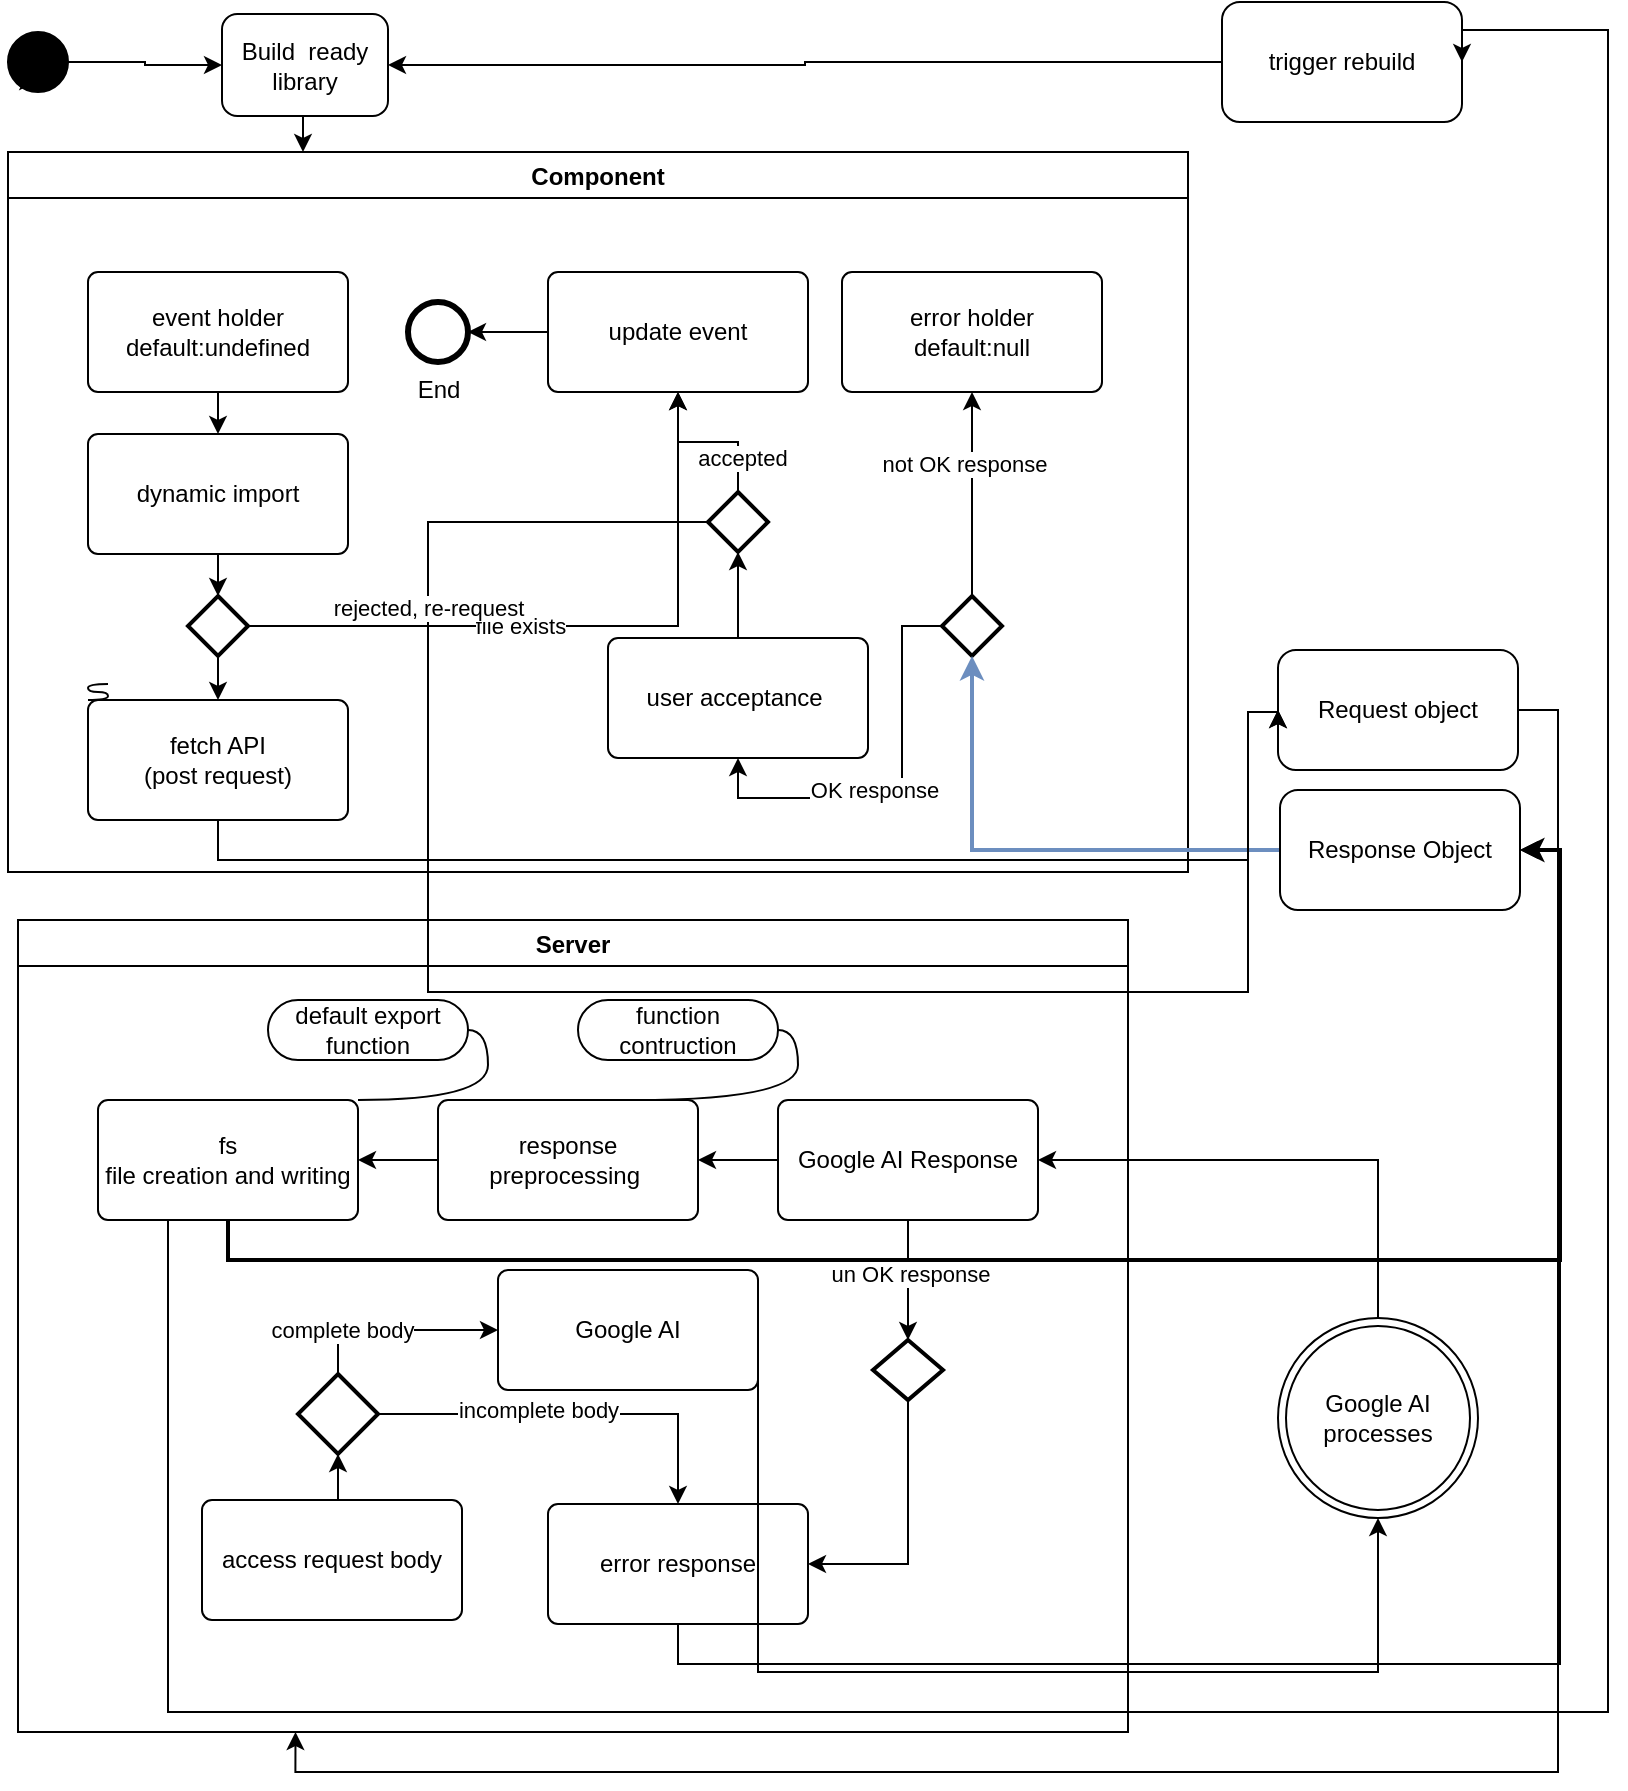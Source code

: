 <mxfile version="26.1.1">
  <diagram id="SsK5X6SGhUZKLY7UMta4" name="Page-1">
    <mxGraphModel dx="1222" dy="686" grid="1" gridSize="10" guides="1" tooltips="1" connect="1" arrows="1" fold="1" page="1" pageScale="1" pageWidth="1169" pageHeight="827" math="0" shadow="0">
      <root>
        <mxCell id="0" />
        <mxCell id="1" parent="0" />
        <mxCell id="4QrN3t5a6KuFMCz43YTg-101" style="edgeStyle=orthogonalEdgeStyle;rounded=0;orthogonalLoop=1;jettySize=auto;html=1;exitX=1;exitY=0.5;exitDx=0;exitDy=0;entryX=0;entryY=0.5;entryDx=0;entryDy=0;" parent="1" source="4QrN3t5a6KuFMCz43YTg-1" target="4QrN3t5a6KuFMCz43YTg-99" edge="1">
          <mxGeometry relative="1" as="geometry" />
        </mxCell>
        <mxCell id="4QrN3t5a6KuFMCz43YTg-1" value="" style="ellipse;fillColor=strokeColor;html=1;" parent="1" vertex="1">
          <mxGeometry x="160" y="130" width="30" height="30" as="geometry" />
        </mxCell>
        <mxCell id="4QrN3t5a6KuFMCz43YTg-8" value="Component" style="swimlane;" parent="1" vertex="1">
          <mxGeometry x="160" y="190" width="590" height="360" as="geometry">
            <mxRectangle x="160" y="180" width="90" height="30" as="alternateBounds" />
          </mxGeometry>
        </mxCell>
        <mxCell id="4QrN3t5a6KuFMCz43YTg-17" style="edgeStyle=orthogonalEdgeStyle;rounded=0;orthogonalLoop=1;jettySize=auto;html=1;exitX=0.5;exitY=1;exitDx=0;exitDy=0;entryX=0.5;entryY=0;entryDx=0;entryDy=0;" parent="4QrN3t5a6KuFMCz43YTg-8" source="4QrN3t5a6KuFMCz43YTg-15" target="4QrN3t5a6KuFMCz43YTg-16" edge="1">
          <mxGeometry relative="1" as="geometry" />
        </mxCell>
        <mxCell id="4QrN3t5a6KuFMCz43YTg-15" value="event holder&lt;br&gt;default:undefined" style="html=1;align=center;verticalAlign=middle;rounded=1;absoluteArcSize=1;arcSize=10;dashed=0;whiteSpace=wrap;" parent="4QrN3t5a6KuFMCz43YTg-8" vertex="1">
          <mxGeometry x="40" y="60" width="130" height="60" as="geometry" />
        </mxCell>
        <mxCell id="4QrN3t5a6KuFMCz43YTg-16" value="dynamic import" style="html=1;align=center;verticalAlign=middle;rounded=1;absoluteArcSize=1;arcSize=10;dashed=0;whiteSpace=wrap;" parent="4QrN3t5a6KuFMCz43YTg-8" vertex="1">
          <mxGeometry x="40" y="141" width="130" height="60" as="geometry" />
        </mxCell>
        <mxCell id="4QrN3t5a6KuFMCz43YTg-21" style="edgeStyle=orthogonalEdgeStyle;rounded=0;orthogonalLoop=1;jettySize=auto;html=1;exitX=1;exitY=0.5;exitDx=0;exitDy=0;exitPerimeter=0;entryX=0.5;entryY=1;entryDx=0;entryDy=0;" parent="4QrN3t5a6KuFMCz43YTg-8" source="4QrN3t5a6KuFMCz43YTg-18" target="4QrN3t5a6KuFMCz43YTg-20" edge="1">
          <mxGeometry relative="1" as="geometry" />
        </mxCell>
        <mxCell id="4QrN3t5a6KuFMCz43YTg-22" value="file exists" style="edgeLabel;html=1;align=center;verticalAlign=middle;resizable=0;points=[];" parent="4QrN3t5a6KuFMCz43YTg-21" vertex="1" connectable="0">
          <mxGeometry x="-0.181" relative="1" as="geometry">
            <mxPoint as="offset" />
          </mxGeometry>
        </mxCell>
        <mxCell id="4QrN3t5a6KuFMCz43YTg-25" style="edgeStyle=orthogonalEdgeStyle;rounded=0;orthogonalLoop=1;jettySize=auto;html=1;exitX=0.5;exitY=1;exitDx=0;exitDy=0;exitPerimeter=0;" parent="4QrN3t5a6KuFMCz43YTg-8" source="4QrN3t5a6KuFMCz43YTg-18" target="4QrN3t5a6KuFMCz43YTg-24" edge="1">
          <mxGeometry relative="1" as="geometry" />
        </mxCell>
        <mxCell id="4QrN3t5a6KuFMCz43YTg-18" value="" style="strokeWidth=2;html=1;shape=mxgraph.flowchart.decision;whiteSpace=wrap;" parent="4QrN3t5a6KuFMCz43YTg-8" vertex="1">
          <mxGeometry x="90" y="222" width="30" height="30" as="geometry" />
        </mxCell>
        <mxCell id="4QrN3t5a6KuFMCz43YTg-19" style="edgeStyle=orthogonalEdgeStyle;rounded=0;orthogonalLoop=1;jettySize=auto;html=1;exitX=0.5;exitY=1;exitDx=0;exitDy=0;entryX=0.5;entryY=0;entryDx=0;entryDy=0;entryPerimeter=0;" parent="4QrN3t5a6KuFMCz43YTg-8" source="4QrN3t5a6KuFMCz43YTg-16" target="4QrN3t5a6KuFMCz43YTg-18" edge="1">
          <mxGeometry relative="1" as="geometry" />
        </mxCell>
        <mxCell id="4QrN3t5a6KuFMCz43YTg-20" value="update event" style="html=1;align=center;verticalAlign=middle;rounded=1;absoluteArcSize=1;arcSize=10;dashed=0;whiteSpace=wrap;" parent="4QrN3t5a6KuFMCz43YTg-8" vertex="1">
          <mxGeometry x="270" y="60" width="130" height="60" as="geometry" />
        </mxCell>
        <mxCell id="4QrN3t5a6KuFMCz43YTg-24" value="fetch API&lt;br&gt;(post request)" style="html=1;align=center;verticalAlign=middle;rounded=1;absoluteArcSize=1;arcSize=10;dashed=0;whiteSpace=wrap;" parent="4QrN3t5a6KuFMCz43YTg-8" vertex="1">
          <mxGeometry x="40" y="274" width="130" height="60" as="geometry" />
        </mxCell>
        <mxCell id="4QrN3t5a6KuFMCz43YTg-40" style="edgeStyle=orthogonalEdgeStyle;rounded=0;orthogonalLoop=1;jettySize=auto;html=1;exitX=0.5;exitY=0;exitDx=0;exitDy=0;exitPerimeter=0;entryX=0.5;entryY=1;entryDx=0;entryDy=0;" parent="4QrN3t5a6KuFMCz43YTg-8" source="4QrN3t5a6KuFMCz43YTg-33" target="4QrN3t5a6KuFMCz43YTg-39" edge="1">
          <mxGeometry relative="1" as="geometry" />
        </mxCell>
        <mxCell id="4QrN3t5a6KuFMCz43YTg-41" value="not OK response" style="edgeLabel;html=1;align=center;verticalAlign=middle;resizable=0;points=[];" parent="4QrN3t5a6KuFMCz43YTg-40" vertex="1" connectable="0">
          <mxGeometry x="0.299" y="4" relative="1" as="geometry">
            <mxPoint as="offset" />
          </mxGeometry>
        </mxCell>
        <mxCell id="4QrN3t5a6KuFMCz43YTg-86" style="edgeStyle=orthogonalEdgeStyle;rounded=0;orthogonalLoop=1;jettySize=auto;html=1;exitX=0;exitY=0.5;exitDx=0;exitDy=0;exitPerimeter=0;entryX=0.5;entryY=1;entryDx=0;entryDy=0;" parent="4QrN3t5a6KuFMCz43YTg-8" source="4QrN3t5a6KuFMCz43YTg-33" target="4QrN3t5a6KuFMCz43YTg-85" edge="1">
          <mxGeometry relative="1" as="geometry">
            <Array as="points">
              <mxPoint x="447" y="237" />
              <mxPoint x="447" y="323" />
              <mxPoint x="365" y="323" />
            </Array>
          </mxGeometry>
        </mxCell>
        <mxCell id="4QrN3t5a6KuFMCz43YTg-87" value="OK response" style="edgeLabel;html=1;align=center;verticalAlign=middle;resizable=0;points=[];" parent="4QrN3t5a6KuFMCz43YTg-86" vertex="1" connectable="0">
          <mxGeometry x="0.157" y="-4" relative="1" as="geometry">
            <mxPoint as="offset" />
          </mxGeometry>
        </mxCell>
        <mxCell id="4QrN3t5a6KuFMCz43YTg-33" value="" style="strokeWidth=2;html=1;shape=mxgraph.flowchart.decision;whiteSpace=wrap;" parent="4QrN3t5a6KuFMCz43YTg-8" vertex="1">
          <mxGeometry x="467" y="222" width="30" height="30" as="geometry" />
        </mxCell>
        <mxCell id="4QrN3t5a6KuFMCz43YTg-39" value="error holder&lt;div&gt;default:null&lt;/div&gt;" style="html=1;align=center;verticalAlign=middle;rounded=1;absoluteArcSize=1;arcSize=10;dashed=0;whiteSpace=wrap;" parent="4QrN3t5a6KuFMCz43YTg-8" vertex="1">
          <mxGeometry x="417" y="60" width="130" height="60" as="geometry" />
        </mxCell>
        <mxCell id="4QrN3t5a6KuFMCz43YTg-85" value="user acceptance&amp;nbsp;" style="html=1;align=center;verticalAlign=middle;rounded=1;absoluteArcSize=1;arcSize=10;dashed=0;whiteSpace=wrap;" parent="4QrN3t5a6KuFMCz43YTg-8" vertex="1">
          <mxGeometry x="300" y="243" width="130" height="60" as="geometry" />
        </mxCell>
        <mxCell id="4QrN3t5a6KuFMCz43YTg-91" style="edgeStyle=orthogonalEdgeStyle;rounded=0;orthogonalLoop=1;jettySize=auto;html=1;exitX=0.5;exitY=0;exitDx=0;exitDy=0;exitPerimeter=0;entryX=0.5;entryY=1;entryDx=0;entryDy=0;" parent="4QrN3t5a6KuFMCz43YTg-8" source="4QrN3t5a6KuFMCz43YTg-88" target="4QrN3t5a6KuFMCz43YTg-20" edge="1">
          <mxGeometry relative="1" as="geometry" />
        </mxCell>
        <mxCell id="4QrN3t5a6KuFMCz43YTg-92" value="accepted" style="edgeLabel;html=1;align=center;verticalAlign=middle;resizable=0;points=[];" parent="4QrN3t5a6KuFMCz43YTg-91" vertex="1" connectable="0">
          <mxGeometry x="-0.574" y="-2" relative="1" as="geometry">
            <mxPoint as="offset" />
          </mxGeometry>
        </mxCell>
        <mxCell id="4QrN3t5a6KuFMCz43YTg-88" value="" style="strokeWidth=2;html=1;shape=mxgraph.flowchart.decision;whiteSpace=wrap;" parent="4QrN3t5a6KuFMCz43YTg-8" vertex="1">
          <mxGeometry x="350" y="170" width="30" height="30" as="geometry" />
        </mxCell>
        <mxCell id="4QrN3t5a6KuFMCz43YTg-89" style="edgeStyle=orthogonalEdgeStyle;rounded=0;orthogonalLoop=1;jettySize=auto;html=1;exitX=0.5;exitY=0;exitDx=0;exitDy=0;entryX=0.5;entryY=1;entryDx=0;entryDy=0;entryPerimeter=0;" parent="4QrN3t5a6KuFMCz43YTg-8" source="4QrN3t5a6KuFMCz43YTg-85" target="4QrN3t5a6KuFMCz43YTg-88" edge="1">
          <mxGeometry relative="1" as="geometry" />
        </mxCell>
        <mxCell id="4QrN3t5a6KuFMCz43YTg-104" value="End" style="points=[[0.145,0.145,0],[0.5,0,0],[0.855,0.145,0],[1,0.5,0],[0.855,0.855,0],[0.5,1,0],[0.145,0.855,0],[0,0.5,0]];shape=mxgraph.bpmn.event;html=1;verticalLabelPosition=bottom;labelBackgroundColor=#ffffff;verticalAlign=top;align=center;perimeter=ellipsePerimeter;outlineConnect=0;aspect=fixed;outline=end;symbol=terminate2;" parent="4QrN3t5a6KuFMCz43YTg-8" vertex="1">
          <mxGeometry x="200" y="75" width="30" height="30" as="geometry" />
        </mxCell>
        <mxCell id="4QrN3t5a6KuFMCz43YTg-106" style="edgeStyle=orthogonalEdgeStyle;rounded=0;orthogonalLoop=1;jettySize=auto;html=1;exitX=0;exitY=0.5;exitDx=0;exitDy=0;entryX=1;entryY=0.5;entryDx=0;entryDy=0;entryPerimeter=0;" parent="4QrN3t5a6KuFMCz43YTg-8" source="4QrN3t5a6KuFMCz43YTg-20" target="4QrN3t5a6KuFMCz43YTg-104" edge="1">
          <mxGeometry relative="1" as="geometry" />
        </mxCell>
        <mxCell id="4QrN3t5a6KuFMCz43YTg-45" value="" style="edgeStyle=entityRelationEdgeStyle;startArrow=none;endArrow=none;segment=10;curved=1;sourcePerimeterSpacing=0;targetPerimeterSpacing=0;rounded=0;exitX=0;exitY=0;exitDx=0;exitDy=0;" parent="4QrN3t5a6KuFMCz43YTg-8" source="4QrN3t5a6KuFMCz43YTg-24" edge="1">
          <mxGeometry relative="1" as="geometry">
            <mxPoint x="-120" y="280" as="sourcePoint" />
            <mxPoint x="50" y="266" as="targetPoint" />
          </mxGeometry>
        </mxCell>
        <mxCell id="4QrN3t5a6KuFMCz43YTg-11" style="edgeStyle=orthogonalEdgeStyle;rounded=0;orthogonalLoop=1;jettySize=auto;html=1;exitX=0;exitY=1;exitDx=0;exitDy=0;entryX=0.333;entryY=0.667;entryDx=0;entryDy=0;entryPerimeter=0;" parent="1" source="4QrN3t5a6KuFMCz43YTg-1" target="4QrN3t5a6KuFMCz43YTg-1" edge="1">
          <mxGeometry relative="1" as="geometry" />
        </mxCell>
        <mxCell id="4QrN3t5a6KuFMCz43YTg-26" value="Server" style="swimlane;" parent="1" vertex="1">
          <mxGeometry x="165" y="574" width="555" height="406" as="geometry" />
        </mxCell>
        <mxCell id="4QrN3t5a6KuFMCz43YTg-30" value="access request body" style="html=1;align=center;verticalAlign=middle;rounded=1;absoluteArcSize=1;arcSize=10;dashed=0;whiteSpace=wrap;" parent="4QrN3t5a6KuFMCz43YTg-26" vertex="1">
          <mxGeometry x="92" y="290" width="130" height="60" as="geometry" />
        </mxCell>
        <mxCell id="4QrN3t5a6KuFMCz43YTg-50" style="edgeStyle=orthogonalEdgeStyle;rounded=0;orthogonalLoop=1;jettySize=auto;html=1;exitX=1;exitY=0.5;exitDx=0;exitDy=0;exitPerimeter=0;entryX=0.5;entryY=0;entryDx=0;entryDy=0;" parent="4QrN3t5a6KuFMCz43YTg-26" source="4QrN3t5a6KuFMCz43YTg-46" target="4QrN3t5a6KuFMCz43YTg-49" edge="1">
          <mxGeometry relative="1" as="geometry" />
        </mxCell>
        <mxCell id="4QrN3t5a6KuFMCz43YTg-60" value="incomplete body" style="edgeLabel;html=1;align=center;verticalAlign=middle;resizable=0;points=[];" parent="4QrN3t5a6KuFMCz43YTg-50" vertex="1" connectable="0">
          <mxGeometry x="-0.179" y="2" relative="1" as="geometry">
            <mxPoint as="offset" />
          </mxGeometry>
        </mxCell>
        <mxCell id="4QrN3t5a6KuFMCz43YTg-59" style="edgeStyle=orthogonalEdgeStyle;rounded=0;orthogonalLoop=1;jettySize=auto;html=1;exitX=0.5;exitY=0;exitDx=0;exitDy=0;exitPerimeter=0;entryX=0;entryY=0.5;entryDx=0;entryDy=0;" parent="4QrN3t5a6KuFMCz43YTg-26" source="4QrN3t5a6KuFMCz43YTg-46" target="4QrN3t5a6KuFMCz43YTg-58" edge="1">
          <mxGeometry relative="1" as="geometry" />
        </mxCell>
        <mxCell id="4QrN3t5a6KuFMCz43YTg-61" value="complete body" style="edgeLabel;html=1;align=center;verticalAlign=middle;resizable=0;points=[];" parent="4QrN3t5a6KuFMCz43YTg-59" vertex="1" connectable="0">
          <mxGeometry x="-0.529" relative="1" as="geometry">
            <mxPoint as="offset" />
          </mxGeometry>
        </mxCell>
        <mxCell id="4QrN3t5a6KuFMCz43YTg-46" value="" style="strokeWidth=2;html=1;shape=mxgraph.flowchart.decision;whiteSpace=wrap;" parent="4QrN3t5a6KuFMCz43YTg-26" vertex="1">
          <mxGeometry x="140" y="227" width="40" height="40" as="geometry" />
        </mxCell>
        <mxCell id="4QrN3t5a6KuFMCz43YTg-49" value="error response" style="html=1;align=center;verticalAlign=middle;rounded=1;absoluteArcSize=1;arcSize=10;dashed=0;whiteSpace=wrap;" parent="4QrN3t5a6KuFMCz43YTg-26" vertex="1">
          <mxGeometry x="265" y="292" width="130" height="60" as="geometry" />
        </mxCell>
        <mxCell id="4QrN3t5a6KuFMCz43YTg-52" style="edgeStyle=orthogonalEdgeStyle;rounded=0;orthogonalLoop=1;jettySize=auto;html=1;exitX=0.5;exitY=0;exitDx=0;exitDy=0;entryX=0.5;entryY=1;entryDx=0;entryDy=0;entryPerimeter=0;" parent="4QrN3t5a6KuFMCz43YTg-26" source="4QrN3t5a6KuFMCz43YTg-30" target="4QrN3t5a6KuFMCz43YTg-46" edge="1">
          <mxGeometry relative="1" as="geometry" />
        </mxCell>
        <mxCell id="4QrN3t5a6KuFMCz43YTg-58" value="Google AI" style="html=1;align=center;verticalAlign=middle;rounded=1;absoluteArcSize=1;arcSize=10;dashed=0;whiteSpace=wrap;" parent="4QrN3t5a6KuFMCz43YTg-26" vertex="1">
          <mxGeometry x="240" y="175" width="130" height="60" as="geometry" />
        </mxCell>
        <mxCell id="4QrN3t5a6KuFMCz43YTg-72" style="edgeStyle=orthogonalEdgeStyle;rounded=0;orthogonalLoop=1;jettySize=auto;html=1;exitX=0;exitY=0.5;exitDx=0;exitDy=0;entryX=1;entryY=0.5;entryDx=0;entryDy=0;" parent="4QrN3t5a6KuFMCz43YTg-26" source="4QrN3t5a6KuFMCz43YTg-64" target="4QrN3t5a6KuFMCz43YTg-71" edge="1">
          <mxGeometry relative="1" as="geometry" />
        </mxCell>
        <mxCell id="4QrN3t5a6KuFMCz43YTg-64" value="Google AI Response" style="html=1;align=center;verticalAlign=middle;rounded=1;absoluteArcSize=1;arcSize=10;dashed=0;whiteSpace=wrap;" parent="4QrN3t5a6KuFMCz43YTg-26" vertex="1">
          <mxGeometry x="380" y="90" width="130" height="60" as="geometry" />
        </mxCell>
        <mxCell id="4QrN3t5a6KuFMCz43YTg-69" style="edgeStyle=orthogonalEdgeStyle;rounded=0;orthogonalLoop=1;jettySize=auto;html=1;exitX=0.5;exitY=1;exitDx=0;exitDy=0;exitPerimeter=0;entryX=1;entryY=0.5;entryDx=0;entryDy=0;" parent="4QrN3t5a6KuFMCz43YTg-26" source="4QrN3t5a6KuFMCz43YTg-66" target="4QrN3t5a6KuFMCz43YTg-49" edge="1">
          <mxGeometry relative="1" as="geometry">
            <mxPoint x="445" y="239.0" as="sourcePoint" />
          </mxGeometry>
        </mxCell>
        <mxCell id="4QrN3t5a6KuFMCz43YTg-66" value="" style="strokeWidth=2;html=1;shape=mxgraph.flowchart.decision;whiteSpace=wrap;" parent="4QrN3t5a6KuFMCz43YTg-26" vertex="1">
          <mxGeometry x="427.5" y="210" width="35" height="30" as="geometry" />
        </mxCell>
        <mxCell id="4QrN3t5a6KuFMCz43YTg-67" style="edgeStyle=orthogonalEdgeStyle;rounded=0;orthogonalLoop=1;jettySize=auto;html=1;exitX=0.5;exitY=1;exitDx=0;exitDy=0;entryX=0.5;entryY=0;entryDx=0;entryDy=0;entryPerimeter=0;" parent="4QrN3t5a6KuFMCz43YTg-26" source="4QrN3t5a6KuFMCz43YTg-64" target="4QrN3t5a6KuFMCz43YTg-66" edge="1">
          <mxGeometry relative="1" as="geometry" />
        </mxCell>
        <mxCell id="4QrN3t5a6KuFMCz43YTg-68" value="un OK response" style="edgeLabel;html=1;align=center;verticalAlign=middle;resizable=0;points=[];" parent="4QrN3t5a6KuFMCz43YTg-67" vertex="1" connectable="0">
          <mxGeometry x="-0.125" y="1" relative="1" as="geometry">
            <mxPoint as="offset" />
          </mxGeometry>
        </mxCell>
        <mxCell id="4QrN3t5a6KuFMCz43YTg-74" style="edgeStyle=orthogonalEdgeStyle;rounded=0;orthogonalLoop=1;jettySize=auto;html=1;exitX=0;exitY=0.5;exitDx=0;exitDy=0;" parent="4QrN3t5a6KuFMCz43YTg-26" source="4QrN3t5a6KuFMCz43YTg-71" target="4QrN3t5a6KuFMCz43YTg-73" edge="1">
          <mxGeometry relative="1" as="geometry" />
        </mxCell>
        <mxCell id="4QrN3t5a6KuFMCz43YTg-71" value="response preprocessing&amp;nbsp;" style="html=1;align=center;verticalAlign=middle;rounded=1;absoluteArcSize=1;arcSize=10;dashed=0;whiteSpace=wrap;" parent="4QrN3t5a6KuFMCz43YTg-26" vertex="1">
          <mxGeometry x="210" y="90" width="130" height="60" as="geometry" />
        </mxCell>
        <mxCell id="4QrN3t5a6KuFMCz43YTg-73" value="fs&lt;div&gt;file creation and writing&lt;/div&gt;" style="html=1;align=center;verticalAlign=middle;rounded=1;absoluteArcSize=1;arcSize=10;dashed=0;whiteSpace=wrap;" parent="4QrN3t5a6KuFMCz43YTg-26" vertex="1">
          <mxGeometry x="40" y="90" width="130" height="60" as="geometry" />
        </mxCell>
        <mxCell id="4QrN3t5a6KuFMCz43YTg-77" value="function contruction" style="whiteSpace=wrap;html=1;rounded=1;arcSize=50;align=center;verticalAlign=middle;strokeWidth=1;autosize=1;spacing=4;treeFolding=1;treeMoving=1;newEdgeStyle={&quot;edgeStyle&quot;:&quot;entityRelationEdgeStyle&quot;,&quot;startArrow&quot;:&quot;none&quot;,&quot;endArrow&quot;:&quot;none&quot;,&quot;segment&quot;:10,&quot;curved&quot;:1,&quot;sourcePerimeterSpacing&quot;:0,&quot;targetPerimeterSpacing&quot;:0};" parent="4QrN3t5a6KuFMCz43YTg-26" vertex="1">
          <mxGeometry x="280" y="40" width="100" height="30" as="geometry" />
        </mxCell>
        <mxCell id="4QrN3t5a6KuFMCz43YTg-79" value="default export function" style="whiteSpace=wrap;html=1;rounded=1;arcSize=50;align=center;verticalAlign=middle;strokeWidth=1;autosize=1;spacing=4;treeFolding=1;treeMoving=1;newEdgeStyle={&quot;edgeStyle&quot;:&quot;entityRelationEdgeStyle&quot;,&quot;startArrow&quot;:&quot;none&quot;,&quot;endArrow&quot;:&quot;none&quot;,&quot;segment&quot;:10,&quot;curved&quot;:1,&quot;sourcePerimeterSpacing&quot;:0,&quot;targetPerimeterSpacing&quot;:0};" parent="4QrN3t5a6KuFMCz43YTg-26" vertex="1">
          <mxGeometry x="125" y="40" width="100" height="30" as="geometry" />
        </mxCell>
        <mxCell id="4QrN3t5a6KuFMCz43YTg-80" value="" style="edgeStyle=entityRelationEdgeStyle;startArrow=none;endArrow=none;segment=10;curved=1;sourcePerimeterSpacing=0;targetPerimeterSpacing=0;rounded=0;exitX=1;exitY=0;exitDx=0;exitDy=0;" parent="4QrN3t5a6KuFMCz43YTg-26" source="4QrN3t5a6KuFMCz43YTg-73" target="4QrN3t5a6KuFMCz43YTg-79" edge="1">
          <mxGeometry relative="1" as="geometry">
            <mxPoint x="60" y="70" as="sourcePoint" />
          </mxGeometry>
        </mxCell>
        <mxCell id="4QrN3t5a6KuFMCz43YTg-78" value="" style="edgeStyle=entityRelationEdgeStyle;startArrow=none;endArrow=none;segment=10;curved=1;sourcePerimeterSpacing=0;targetPerimeterSpacing=0;rounded=0;exitX=0.75;exitY=0;exitDx=0;exitDy=0;" parent="4QrN3t5a6KuFMCz43YTg-26" target="4QrN3t5a6KuFMCz43YTg-77" edge="1" source="4QrN3t5a6KuFMCz43YTg-71">
          <mxGeometry relative="1" as="geometry">
            <mxPoint x="250" y="240" as="sourcePoint" />
            <Array as="points">
              <mxPoint x="220" y="205" />
            </Array>
          </mxGeometry>
        </mxCell>
        <mxCell id="4QrN3t5a6KuFMCz43YTg-34" style="edgeStyle=orthogonalEdgeStyle;rounded=0;orthogonalLoop=1;jettySize=auto;html=1;exitX=0;exitY=0.5;exitDx=0;exitDy=0;fillColor=#dae8fc;strokeColor=#6c8ebf;strokeWidth=2;" parent="1" source="4QrN3t5a6KuFMCz43YTg-31" target="4QrN3t5a6KuFMCz43YTg-33" edge="1">
          <mxGeometry relative="1" as="geometry" />
        </mxCell>
        <mxCell id="4QrN3t5a6KuFMCz43YTg-31" value="Response Object" style="rounded=1;whiteSpace=wrap;html=1;" parent="1" vertex="1">
          <mxGeometry x="796" y="509" width="120" height="60" as="geometry" />
        </mxCell>
        <mxCell id="4QrN3t5a6KuFMCz43YTg-51" style="edgeStyle=orthogonalEdgeStyle;rounded=0;orthogonalLoop=1;jettySize=auto;html=1;exitX=0.5;exitY=1;exitDx=0;exitDy=0;entryX=1;entryY=0.5;entryDx=0;entryDy=0;" parent="1" source="4QrN3t5a6KuFMCz43YTg-49" target="4QrN3t5a6KuFMCz43YTg-31" edge="1">
          <mxGeometry relative="1" as="geometry" />
        </mxCell>
        <mxCell id="4QrN3t5a6KuFMCz43YTg-65" style="edgeStyle=orthogonalEdgeStyle;rounded=0;orthogonalLoop=1;jettySize=auto;html=1;exitX=0.5;exitY=0;exitDx=0;exitDy=0;entryX=1;entryY=0.5;entryDx=0;entryDy=0;" parent="1" source="4QrN3t5a6KuFMCz43YTg-62" target="4QrN3t5a6KuFMCz43YTg-64" edge="1">
          <mxGeometry relative="1" as="geometry" />
        </mxCell>
        <mxCell id="4QrN3t5a6KuFMCz43YTg-62" value="Google AI processes" style="ellipse;shape=doubleEllipse;html=1;dashed=0;whiteSpace=wrap;aspect=fixed;" parent="1" vertex="1">
          <mxGeometry x="795" y="773" width="100" height="100" as="geometry" />
        </mxCell>
        <mxCell id="4QrN3t5a6KuFMCz43YTg-63" style="edgeStyle=orthogonalEdgeStyle;rounded=0;orthogonalLoop=1;jettySize=auto;html=1;exitX=1;exitY=0.5;exitDx=0;exitDy=0;" parent="1" source="4QrN3t5a6KuFMCz43YTg-58" target="4QrN3t5a6KuFMCz43YTg-62" edge="1">
          <mxGeometry relative="1" as="geometry">
            <Array as="points">
              <mxPoint x="535" y="950" />
              <mxPoint x="845" y="950" />
            </Array>
          </mxGeometry>
        </mxCell>
        <mxCell id="4QrN3t5a6KuFMCz43YTg-76" style="edgeStyle=orthogonalEdgeStyle;rounded=0;orthogonalLoop=1;jettySize=auto;html=1;exitX=0.5;exitY=1;exitDx=0;exitDy=0;entryX=1;entryY=0.5;entryDx=0;entryDy=0;strokeWidth=2;" parent="1" source="4QrN3t5a6KuFMCz43YTg-73" target="4QrN3t5a6KuFMCz43YTg-31" edge="1">
          <mxGeometry relative="1" as="geometry" />
        </mxCell>
        <mxCell id="4QrN3t5a6KuFMCz43YTg-82" style="edgeStyle=orthogonalEdgeStyle;rounded=0;orthogonalLoop=1;jettySize=auto;html=1;exitX=1;exitY=0.5;exitDx=0;exitDy=0;entryX=0.25;entryY=1;entryDx=0;entryDy=0;" parent="1" source="4QrN3t5a6KuFMCz43YTg-81" target="4QrN3t5a6KuFMCz43YTg-26" edge="1">
          <mxGeometry relative="1" as="geometry" />
        </mxCell>
        <mxCell id="4QrN3t5a6KuFMCz43YTg-81" value="Request object" style="rounded=1;whiteSpace=wrap;html=1;" parent="1" vertex="1">
          <mxGeometry x="795" y="439" width="120" height="60" as="geometry" />
        </mxCell>
        <mxCell id="4QrN3t5a6KuFMCz43YTg-84" style="edgeStyle=orthogonalEdgeStyle;rounded=0;orthogonalLoop=1;jettySize=auto;html=1;exitX=0.5;exitY=1;exitDx=0;exitDy=0;entryX=0;entryY=0.5;entryDx=0;entryDy=0;" parent="1" source="4QrN3t5a6KuFMCz43YTg-24" target="4QrN3t5a6KuFMCz43YTg-81" edge="1">
          <mxGeometry relative="1" as="geometry">
            <Array as="points">
              <mxPoint x="265" y="544" />
              <mxPoint x="780" y="544" />
              <mxPoint x="780" y="470" />
              <mxPoint x="795" y="470" />
            </Array>
          </mxGeometry>
        </mxCell>
        <mxCell id="4QrN3t5a6KuFMCz43YTg-93" style="edgeStyle=orthogonalEdgeStyle;rounded=0;orthogonalLoop=1;jettySize=auto;html=1;exitX=0;exitY=0.5;exitDx=0;exitDy=0;exitPerimeter=0;entryX=0;entryY=0.5;entryDx=0;entryDy=0;" parent="1" source="4QrN3t5a6KuFMCz43YTg-88" target="4QrN3t5a6KuFMCz43YTg-81" edge="1">
          <mxGeometry relative="1" as="geometry">
            <Array as="points">
              <mxPoint x="370" y="375" />
              <mxPoint x="370" y="610" />
              <mxPoint x="780" y="610" />
              <mxPoint x="780" y="470" />
              <mxPoint x="795" y="470" />
            </Array>
            <mxPoint x="760" y="750" as="targetPoint" />
          </mxGeometry>
        </mxCell>
        <mxCell id="4QrN3t5a6KuFMCz43YTg-94" value="rejected, re-request" style="edgeLabel;html=1;align=center;verticalAlign=middle;resizable=0;points=[];" parent="4QrN3t5a6KuFMCz43YTg-93" vertex="1" connectable="0">
          <mxGeometry x="-0.551" y="2" relative="1" as="geometry">
            <mxPoint x="-2" y="-29" as="offset" />
          </mxGeometry>
        </mxCell>
        <mxCell id="4QrN3t5a6KuFMCz43YTg-103" style="edgeStyle=orthogonalEdgeStyle;rounded=0;orthogonalLoop=1;jettySize=auto;html=1;exitX=0;exitY=0.5;exitDx=0;exitDy=0;entryX=1;entryY=0.5;entryDx=0;entryDy=0;" parent="1" source="4QrN3t5a6KuFMCz43YTg-97" target="4QrN3t5a6KuFMCz43YTg-99" edge="1">
          <mxGeometry relative="1" as="geometry" />
        </mxCell>
        <mxCell id="4QrN3t5a6KuFMCz43YTg-97" value="trigger rebuild" style="rounded=1;whiteSpace=wrap;html=1;" parent="1" vertex="1">
          <mxGeometry x="767" y="115" width="120" height="60" as="geometry" />
        </mxCell>
        <mxCell id="4QrN3t5a6KuFMCz43YTg-98" style="edgeStyle=orthogonalEdgeStyle;rounded=0;orthogonalLoop=1;jettySize=auto;html=1;entryX=1;entryY=0.5;entryDx=0;entryDy=0;exitX=0.5;exitY=1;exitDx=0;exitDy=0;" parent="1" source="4QrN3t5a6KuFMCz43YTg-73" target="4QrN3t5a6KuFMCz43YTg-97" edge="1">
          <mxGeometry relative="1" as="geometry">
            <mxPoint x="230" y="900" as="sourcePoint" />
            <Array as="points">
              <mxPoint x="240" y="724" />
              <mxPoint x="240" y="970" />
              <mxPoint x="960" y="970" />
              <mxPoint x="960" y="129" />
              <mxPoint x="887" y="129" />
            </Array>
          </mxGeometry>
        </mxCell>
        <mxCell id="4QrN3t5a6KuFMCz43YTg-102" style="edgeStyle=orthogonalEdgeStyle;rounded=0;orthogonalLoop=1;jettySize=auto;html=1;exitX=0.5;exitY=1;exitDx=0;exitDy=0;entryX=0.25;entryY=0;entryDx=0;entryDy=0;" parent="1" source="4QrN3t5a6KuFMCz43YTg-99" target="4QrN3t5a6KuFMCz43YTg-8" edge="1">
          <mxGeometry relative="1" as="geometry" />
        </mxCell>
        <mxCell id="4QrN3t5a6KuFMCz43YTg-99" value="Build&amp;nbsp; ready library" style="rounded=1;whiteSpace=wrap;html=1;" parent="1" vertex="1">
          <mxGeometry x="267" y="121" width="83" height="51" as="geometry" />
        </mxCell>
      </root>
    </mxGraphModel>
  </diagram>
</mxfile>
